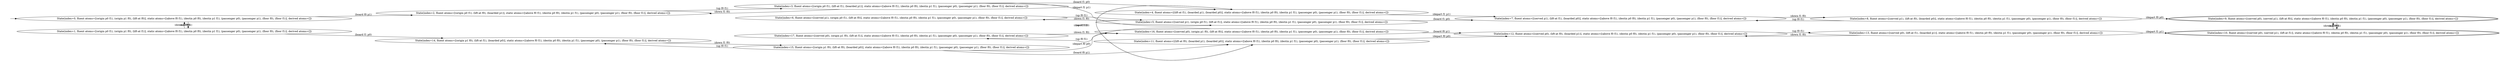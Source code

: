 digraph {
rankdir="LR"
s0[label="State(index=0, fluent atoms=[(origin p0 f1), (origin p1 f0), (lift-at f0)], static atoms=[(above f0 f1), (destin p0 f0), (destin p1 f1), (passenger p0), (passenger p1), (floor f0), (floor f1)], derived atoms=[])"]
s1[label="State(index=1, fluent atoms=[(origin p0 f1), (origin p1 f0), (lift-at f1)], static atoms=[(above f0 f1), (destin p0 f0), (destin p1 f1), (passenger p0), (passenger p1), (floor f0), (floor f1)], derived atoms=[])"]
s2[label="State(index=2, fluent atoms=[(origin p0 f1), (lift-at f0), (boarded p1)], static atoms=[(above f0 f1), (destin p0 f0), (destin p1 f1), (passenger p0), (passenger p1), (floor f0), (floor f1)], derived atoms=[])"]
s3[label="State(index=3, fluent atoms=[(origin p0 f1), (lift-at f1), (boarded p1)], static atoms=[(above f0 f1), (destin p0 f0), (destin p1 f1), (passenger p0), (passenger p1), (floor f0), (floor f1)], derived atoms=[])"]
s4[label="State(index=4, fluent atoms=[(lift-at f1), (boarded p1), (boarded p0)], static atoms=[(above f0 f1), (destin p0 f0), (destin p1 f1), (passenger p0), (passenger p1), (floor f0), (floor f1)], derived atoms=[])"]
s5[label="State(index=5, fluent atoms=[(served p1), (origin p0 f1), (lift-at f1)], static atoms=[(above f0 f1), (destin p0 f0), (destin p1 f1), (passenger p0), (passenger p1), (floor f0), (floor f1)], derived atoms=[])"]
s6[label="State(index=6, fluent atoms=[(served p1), (origin p0 f1), (lift-at f0)], static atoms=[(above f0 f1), (destin p0 f0), (destin p1 f1), (passenger p0), (passenger p1), (floor f0), (floor f1)], derived atoms=[])"]
s7[label="State(index=7, fluent atoms=[(served p1), (lift-at f1), (boarded p0)], static atoms=[(above f0 f1), (destin p0 f0), (destin p1 f1), (passenger p0), (passenger p1), (floor f0), (floor f1)], derived atoms=[])"]
s8[label="State(index=8, fluent atoms=[(served p1), (lift-at f0), (boarded p0)], static atoms=[(above f0 f1), (destin p0 f0), (destin p1 f1), (passenger p0), (passenger p1), (floor f0), (floor f1)], derived atoms=[])"]
s9[peripheries=2,label="State(index=9, fluent atoms=[(served p0), (served p1), (lift-at f0)], static atoms=[(above f0 f1), (destin p0 f0), (destin p1 f1), (passenger p0), (passenger p1), (floor f0), (floor f1)], derived atoms=[])"]
s10[peripheries=2,label="State(index=10, fluent atoms=[(served p0), (served p1), (lift-at f1)], static atoms=[(above f0 f1), (destin p0 f0), (destin p1 f1), (passenger p0), (passenger p1), (floor f0), (floor f1)], derived atoms=[])"]
s11[label="State(index=11, fluent atoms=[(lift-at f0), (boarded p1), (boarded p0)], static atoms=[(above f0 f1), (destin p0 f0), (destin p1 f1), (passenger p0), (passenger p1), (floor f0), (floor f1)], derived atoms=[])"]
s12[label="State(index=12, fluent atoms=[(served p0), (lift-at f0), (boarded p1)], static atoms=[(above f0 f1), (destin p0 f0), (destin p1 f1), (passenger p0), (passenger p1), (floor f0), (floor f1)], derived atoms=[])"]
s13[label="State(index=13, fluent atoms=[(served p0), (lift-at f1), (boarded p1)], static atoms=[(above f0 f1), (destin p0 f0), (destin p1 f1), (passenger p0), (passenger p1), (floor f0), (floor f1)], derived atoms=[])"]
s14[label="State(index=14, fluent atoms=[(origin p1 f0), (lift-at f1), (boarded p0)], static atoms=[(above f0 f1), (destin p0 f0), (destin p1 f1), (passenger p0), (passenger p1), (floor f0), (floor f1)], derived atoms=[])"]
s15[label="State(index=15, fluent atoms=[(origin p1 f0), (lift-at f0), (boarded p0)], static atoms=[(above f0 f1), (destin p0 f0), (destin p1 f1), (passenger p0), (passenger p1), (floor f0), (floor f1)], derived atoms=[])"]
s16[label="State(index=16, fluent atoms=[(served p0), (origin p1 f0), (lift-at f0)], static atoms=[(above f0 f1), (destin p0 f0), (destin p1 f1), (passenger p0), (passenger p1), (floor f0), (floor f1)], derived atoms=[])"]
s17[label="State(index=17, fluent atoms=[(served p0), (origin p1 f0), (lift-at f1)], static atoms=[(above f0 f1), (destin p0 f0), (destin p1 f1), (passenger p0), (passenger p1), (floor f0), (floor f1)], derived atoms=[])"]
Dangling [ label = "", style = invis ]
{ rank = same; Dangling }
Dangling -> s0
{ rank = same; s0,s1}
{ rank = same; s2,s14}
{ rank = same; s3,s6,s15,s17}
{ rank = same; s4,s5,s11,s16}
{ rank = same; s7,s12}
{ rank = same; s8,s13}
{ rank = same; s9,s10}
s0->s1 [label="(up f0 f1)"]
s0->s2 [label="(board f0 p1)"]
s2->s3 [label="(up f0 f1)"]
s3->s2 [label="(down f1 f0)"]
s3->s4 [label="(board f1 p0)"]
s3->s5 [label="(depart f1 p1)"]
s5->s6 [label="(down f1 f0)"]
s5->s7 [label="(board f1 p0)"]
s7->s8 [label="(down f1 f0)"]
s8->s7 [label="(up f0 f1)"]
s8->s9 [label="(depart f0 p0)"]
s9->s10 [label="(up f0 f1)"]
s10->s9 [label="(down f1 f0)"]
s6->s5 [label="(up f0 f1)"]
s4->s11 [label="(down f1 f0)"]
s4->s7 [label="(depart f1 p1)"]
s11->s4 [label="(up f0 f1)"]
s11->s12 [label="(depart f0 p0)"]
s12->s13 [label="(up f0 f1)"]
s13->s12 [label="(down f1 f0)"]
s13->s10 [label="(depart f1 p1)"]
s1->s0 [label="(down f1 f0)"]
s1->s14 [label="(board f1 p0)"]
s14->s15 [label="(down f1 f0)"]
s15->s14 [label="(up f0 f1)"]
s15->s11 [label="(board f0 p1)"]
s15->s16 [label="(depart f0 p0)"]
s16->s17 [label="(up f0 f1)"]
s16->s12 [label="(board f0 p1)"]
s17->s16 [label="(down f1 f0)"]
}
